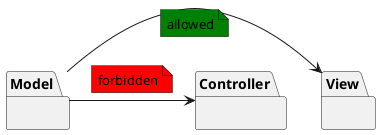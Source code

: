 @startuml
namespace Model {}
namespace Controller {}
namespace View {}
View <-l- Model
note on link #green: allowed
Model -r-> Controller
note on link #red: forbidden
@enduml
